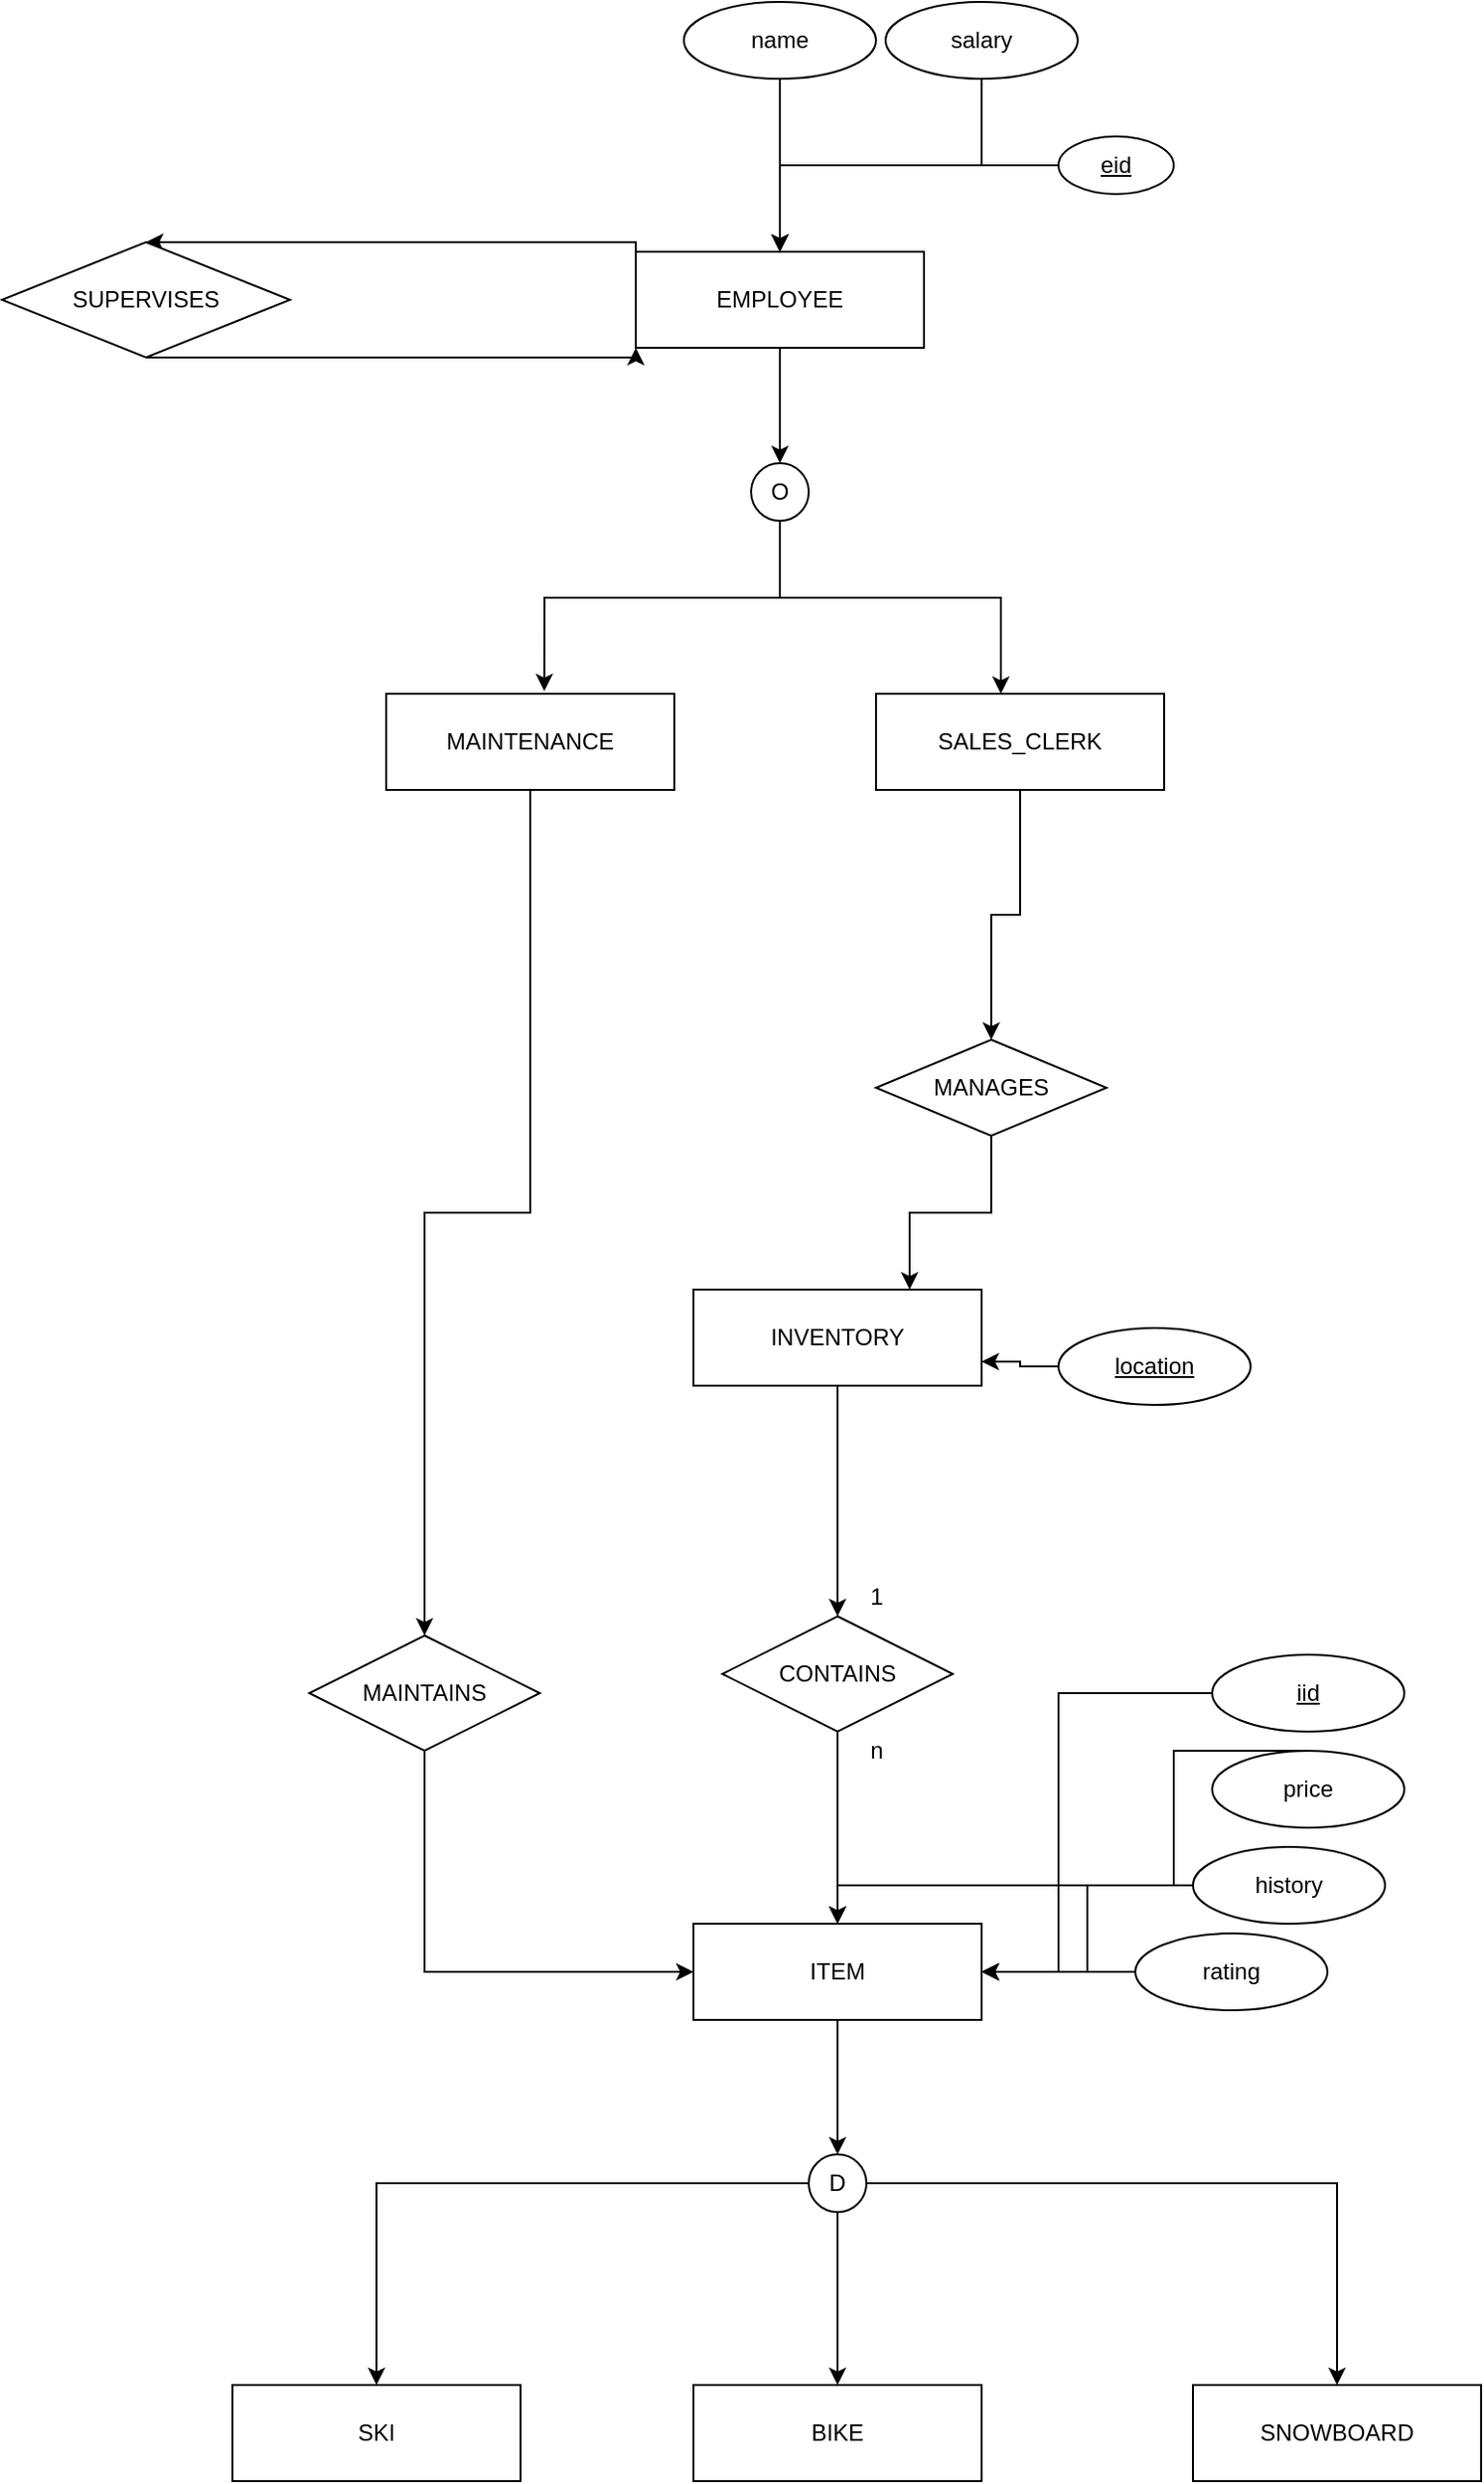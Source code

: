 <mxfile version="21.0.6" type="github">
  <diagram id="R2lEEEUBdFMjLlhIrx00" name="Page-1">
    <mxGraphModel dx="2284" dy="869" grid="1" gridSize="10" guides="1" tooltips="1" connect="1" arrows="1" fold="1" page="1" pageScale="1" pageWidth="850" pageHeight="1100" math="0" shadow="0" extFonts="Permanent Marker^https://fonts.googleapis.com/css?family=Permanent+Marker">
      <root>
        <mxCell id="0" />
        <mxCell id="1" parent="0" />
        <mxCell id="FqAEWOyi9yit1yU_Qe8B-56" style="edgeStyle=orthogonalEdgeStyle;rounded=0;orthogonalLoop=1;jettySize=auto;html=1;exitX=0.5;exitY=1;exitDx=0;exitDy=0;" edge="1" parent="1" source="FqAEWOyi9yit1yU_Qe8B-1" target="FqAEWOyi9yit1yU_Qe8B-50">
          <mxGeometry relative="1" as="geometry" />
        </mxCell>
        <mxCell id="FqAEWOyi9yit1yU_Qe8B-1" value="&lt;div&gt;INVENTORY&lt;/div&gt;" style="whiteSpace=wrap;html=1;align=center;" vertex="1" parent="1">
          <mxGeometry x="-50" y="700" width="150" height="50" as="geometry" />
        </mxCell>
        <mxCell id="FqAEWOyi9yit1yU_Qe8B-5" style="edgeStyle=orthogonalEdgeStyle;rounded=0;orthogonalLoop=1;jettySize=auto;html=1;exitX=0.5;exitY=1;exitDx=0;exitDy=0;" edge="1" parent="1" source="FqAEWOyi9yit1yU_Qe8B-3" target="FqAEWOyi9yit1yU_Qe8B-4">
          <mxGeometry relative="1" as="geometry" />
        </mxCell>
        <mxCell id="FqAEWOyi9yit1yU_Qe8B-69" style="edgeStyle=orthogonalEdgeStyle;rounded=0;orthogonalLoop=1;jettySize=auto;html=1;exitX=0;exitY=0;exitDx=0;exitDy=0;entryX=0.5;entryY=0;entryDx=0;entryDy=0;" edge="1" parent="1" source="FqAEWOyi9yit1yU_Qe8B-3" target="FqAEWOyi9yit1yU_Qe8B-68">
          <mxGeometry relative="1" as="geometry">
            <Array as="points">
              <mxPoint x="-80" y="155" />
            </Array>
          </mxGeometry>
        </mxCell>
        <mxCell id="FqAEWOyi9yit1yU_Qe8B-3" value="EMPLOYEE" style="whiteSpace=wrap;html=1;align=center;" vertex="1" parent="1">
          <mxGeometry x="-80" y="160" width="150" height="50" as="geometry" />
        </mxCell>
        <mxCell id="FqAEWOyi9yit1yU_Qe8B-6" style="edgeStyle=orthogonalEdgeStyle;rounded=0;orthogonalLoop=1;jettySize=auto;html=1;exitX=0.5;exitY=1;exitDx=0;exitDy=0;entryX=0.549;entryY=-0.028;entryDx=0;entryDy=0;entryPerimeter=0;" edge="1" parent="1" source="FqAEWOyi9yit1yU_Qe8B-4" target="FqAEWOyi9yit1yU_Qe8B-7">
          <mxGeometry relative="1" as="geometry">
            <mxPoint x="-120" y="350" as="targetPoint" />
            <Array as="points">
              <mxPoint x="-5" y="340" />
              <mxPoint x="-128" y="340" />
            </Array>
          </mxGeometry>
        </mxCell>
        <mxCell id="FqAEWOyi9yit1yU_Qe8B-4" value="O" style="ellipse;whiteSpace=wrap;html=1;" vertex="1" parent="1">
          <mxGeometry x="-20" y="270" width="30" height="30" as="geometry" />
        </mxCell>
        <mxCell id="FqAEWOyi9yit1yU_Qe8B-60" style="edgeStyle=orthogonalEdgeStyle;rounded=0;orthogonalLoop=1;jettySize=auto;html=1;exitX=0.5;exitY=1;exitDx=0;exitDy=0;entryX=0.5;entryY=0;entryDx=0;entryDy=0;" edge="1" parent="1" source="FqAEWOyi9yit1yU_Qe8B-7" target="FqAEWOyi9yit1yU_Qe8B-58">
          <mxGeometry relative="1" as="geometry" />
        </mxCell>
        <mxCell id="FqAEWOyi9yit1yU_Qe8B-7" value="MAINTENANCE" style="whiteSpace=wrap;html=1;align=center;" vertex="1" parent="1">
          <mxGeometry x="-210" y="390" width="150" height="50" as="geometry" />
        </mxCell>
        <mxCell id="FqAEWOyi9yit1yU_Qe8B-61" style="edgeStyle=orthogonalEdgeStyle;rounded=0;orthogonalLoop=1;jettySize=auto;html=1;exitX=0.5;exitY=1;exitDx=0;exitDy=0;entryX=0.5;entryY=0;entryDx=0;entryDy=0;" edge="1" parent="1" source="FqAEWOyi9yit1yU_Qe8B-8" target="FqAEWOyi9yit1yU_Qe8B-20">
          <mxGeometry relative="1" as="geometry" />
        </mxCell>
        <mxCell id="FqAEWOyi9yit1yU_Qe8B-8" value="SALES_CLERK" style="whiteSpace=wrap;html=1;align=center;" vertex="1" parent="1">
          <mxGeometry x="45" y="390" width="150" height="50" as="geometry" />
        </mxCell>
        <mxCell id="FqAEWOyi9yit1yU_Qe8B-9" style="edgeStyle=orthogonalEdgeStyle;rounded=0;orthogonalLoop=1;jettySize=auto;html=1;exitX=0.5;exitY=1;exitDx=0;exitDy=0;" edge="1" parent="1" source="FqAEWOyi9yit1yU_Qe8B-4" target="FqAEWOyi9yit1yU_Qe8B-8">
          <mxGeometry relative="1" as="geometry">
            <mxPoint x="90" y="390" as="targetPoint" />
            <mxPoint x="23" y="330" as="sourcePoint" />
            <Array as="points">
              <mxPoint x="-5" y="340" />
              <mxPoint x="110" y="340" />
            </Array>
          </mxGeometry>
        </mxCell>
        <mxCell id="FqAEWOyi9yit1yU_Qe8B-11" value="" style="edgeStyle=orthogonalEdgeStyle;rounded=0;orthogonalLoop=1;jettySize=auto;html=1;" edge="1" parent="1" source="FqAEWOyi9yit1yU_Qe8B-10" target="FqAEWOyi9yit1yU_Qe8B-3">
          <mxGeometry relative="1" as="geometry" />
        </mxCell>
        <mxCell id="FqAEWOyi9yit1yU_Qe8B-10" value="&lt;u&gt;eid&lt;/u&gt;" style="ellipse;whiteSpace=wrap;html=1;align=center;" vertex="1" parent="1">
          <mxGeometry x="140" y="100" width="60" height="30" as="geometry" />
        </mxCell>
        <mxCell id="FqAEWOyi9yit1yU_Qe8B-13" value="" style="edgeStyle=orthogonalEdgeStyle;rounded=0;orthogonalLoop=1;jettySize=auto;html=1;" edge="1" parent="1" source="FqAEWOyi9yit1yU_Qe8B-12" target="FqAEWOyi9yit1yU_Qe8B-3">
          <mxGeometry relative="1" as="geometry">
            <Array as="points">
              <mxPoint x="100" y="115" />
              <mxPoint x="-5" y="115" />
            </Array>
          </mxGeometry>
        </mxCell>
        <mxCell id="FqAEWOyi9yit1yU_Qe8B-12" value="salary" style="ellipse;whiteSpace=wrap;html=1;align=center;" vertex="1" parent="1">
          <mxGeometry x="50" y="30" width="100" height="40" as="geometry" />
        </mxCell>
        <mxCell id="FqAEWOyi9yit1yU_Qe8B-19" value="" style="edgeStyle=orthogonalEdgeStyle;rounded=0;orthogonalLoop=1;jettySize=auto;html=1;" edge="1" parent="1" source="FqAEWOyi9yit1yU_Qe8B-14" target="FqAEWOyi9yit1yU_Qe8B-3">
          <mxGeometry relative="1" as="geometry" />
        </mxCell>
        <mxCell id="FqAEWOyi9yit1yU_Qe8B-14" value="name" style="ellipse;whiteSpace=wrap;html=1;align=center;" vertex="1" parent="1">
          <mxGeometry x="-55" y="30" width="100" height="40" as="geometry" />
        </mxCell>
        <mxCell id="FqAEWOyi9yit1yU_Qe8B-62" style="edgeStyle=orthogonalEdgeStyle;rounded=0;orthogonalLoop=1;jettySize=auto;html=1;exitX=0.5;exitY=1;exitDx=0;exitDy=0;entryX=0.75;entryY=0;entryDx=0;entryDy=0;" edge="1" parent="1" source="FqAEWOyi9yit1yU_Qe8B-20" target="FqAEWOyi9yit1yU_Qe8B-1">
          <mxGeometry relative="1" as="geometry" />
        </mxCell>
        <mxCell id="FqAEWOyi9yit1yU_Qe8B-20" value="MANAGES" style="shape=rhombus;perimeter=rhombusPerimeter;whiteSpace=wrap;html=1;align=center;" vertex="1" parent="1">
          <mxGeometry x="45" y="570" width="120" height="50" as="geometry" />
        </mxCell>
        <mxCell id="FqAEWOyi9yit1yU_Qe8B-39" value="" style="edgeStyle=orthogonalEdgeStyle;rounded=0;orthogonalLoop=1;jettySize=auto;html=1;" edge="1" parent="1" source="FqAEWOyi9yit1yU_Qe8B-25" target="FqAEWOyi9yit1yU_Qe8B-38">
          <mxGeometry relative="1" as="geometry" />
        </mxCell>
        <mxCell id="FqAEWOyi9yit1yU_Qe8B-25" value="ITEM" style="whiteSpace=wrap;html=1;align=center;" vertex="1" parent="1">
          <mxGeometry x="-50" y="1030" width="150" height="50" as="geometry" />
        </mxCell>
        <mxCell id="FqAEWOyi9yit1yU_Qe8B-30" value="" style="edgeStyle=orthogonalEdgeStyle;rounded=0;orthogonalLoop=1;jettySize=auto;html=1;" edge="1" parent="1" source="FqAEWOyi9yit1yU_Qe8B-27" target="FqAEWOyi9yit1yU_Qe8B-25">
          <mxGeometry relative="1" as="geometry">
            <Array as="points">
              <mxPoint x="200" y="940" />
              <mxPoint x="200" y="1010" />
              <mxPoint x="25" y="1010" />
            </Array>
          </mxGeometry>
        </mxCell>
        <mxCell id="FqAEWOyi9yit1yU_Qe8B-27" value="&lt;div&gt;price&lt;/div&gt;" style="ellipse;whiteSpace=wrap;html=1;align=center;" vertex="1" parent="1">
          <mxGeometry x="220" y="940" width="100" height="40" as="geometry" />
        </mxCell>
        <mxCell id="FqAEWOyi9yit1yU_Qe8B-31" value="" style="edgeStyle=orthogonalEdgeStyle;rounded=0;orthogonalLoop=1;jettySize=auto;html=1;" edge="1" parent="1" source="FqAEWOyi9yit1yU_Qe8B-28" target="FqAEWOyi9yit1yU_Qe8B-25">
          <mxGeometry relative="1" as="geometry" />
        </mxCell>
        <mxCell id="FqAEWOyi9yit1yU_Qe8B-28" value="history" style="ellipse;whiteSpace=wrap;html=1;align=center;" vertex="1" parent="1">
          <mxGeometry x="210" y="990" width="100" height="40" as="geometry" />
        </mxCell>
        <mxCell id="FqAEWOyi9yit1yU_Qe8B-33" value="" style="edgeStyle=orthogonalEdgeStyle;rounded=0;orthogonalLoop=1;jettySize=auto;html=1;" edge="1" parent="1" source="FqAEWOyi9yit1yU_Qe8B-32" target="FqAEWOyi9yit1yU_Qe8B-25">
          <mxGeometry relative="1" as="geometry">
            <Array as="points">
              <mxPoint x="140" y="910" />
              <mxPoint x="140" y="1055" />
            </Array>
          </mxGeometry>
        </mxCell>
        <mxCell id="FqAEWOyi9yit1yU_Qe8B-32" value="&lt;u&gt;iid&lt;/u&gt;" style="ellipse;whiteSpace=wrap;html=1;align=center;" vertex="1" parent="1">
          <mxGeometry x="220" y="890" width="100" height="40" as="geometry" />
        </mxCell>
        <mxCell id="FqAEWOyi9yit1yU_Qe8B-37" value="" style="edgeStyle=orthogonalEdgeStyle;rounded=0;orthogonalLoop=1;jettySize=auto;html=1;" edge="1" parent="1" source="FqAEWOyi9yit1yU_Qe8B-34" target="FqAEWOyi9yit1yU_Qe8B-25">
          <mxGeometry relative="1" as="geometry" />
        </mxCell>
        <mxCell id="FqAEWOyi9yit1yU_Qe8B-34" value="rating" style="ellipse;whiteSpace=wrap;html=1;align=center;" vertex="1" parent="1">
          <mxGeometry x="180" y="1035" width="100" height="40" as="geometry" />
        </mxCell>
        <mxCell id="FqAEWOyi9yit1yU_Qe8B-47" value="" style="edgeStyle=orthogonalEdgeStyle;rounded=0;orthogonalLoop=1;jettySize=auto;html=1;" edge="1" parent="1" source="FqAEWOyi9yit1yU_Qe8B-38" target="FqAEWOyi9yit1yU_Qe8B-43">
          <mxGeometry relative="1" as="geometry" />
        </mxCell>
        <mxCell id="FqAEWOyi9yit1yU_Qe8B-48" value="" style="edgeStyle=orthogonalEdgeStyle;rounded=0;orthogonalLoop=1;jettySize=auto;html=1;" edge="1" parent="1" source="FqAEWOyi9yit1yU_Qe8B-38" target="FqAEWOyi9yit1yU_Qe8B-42">
          <mxGeometry relative="1" as="geometry" />
        </mxCell>
        <mxCell id="FqAEWOyi9yit1yU_Qe8B-49" value="" style="edgeStyle=orthogonalEdgeStyle;rounded=0;orthogonalLoop=1;jettySize=auto;html=1;" edge="1" parent="1" source="FqAEWOyi9yit1yU_Qe8B-38" target="FqAEWOyi9yit1yU_Qe8B-45">
          <mxGeometry relative="1" as="geometry" />
        </mxCell>
        <mxCell id="FqAEWOyi9yit1yU_Qe8B-38" value="D" style="ellipse;whiteSpace=wrap;html=1;" vertex="1" parent="1">
          <mxGeometry x="10" y="1150" width="30" height="30" as="geometry" />
        </mxCell>
        <mxCell id="FqAEWOyi9yit1yU_Qe8B-42" value="SKI" style="whiteSpace=wrap;html=1;align=center;" vertex="1" parent="1">
          <mxGeometry x="-290" y="1270" width="150" height="50" as="geometry" />
        </mxCell>
        <mxCell id="FqAEWOyi9yit1yU_Qe8B-43" value="BIKE" style="whiteSpace=wrap;html=1;align=center;" vertex="1" parent="1">
          <mxGeometry x="-50" y="1270" width="150" height="50" as="geometry" />
        </mxCell>
        <mxCell id="FqAEWOyi9yit1yU_Qe8B-45" value="SNOWBOARD" style="whiteSpace=wrap;html=1;align=center;" vertex="1" parent="1">
          <mxGeometry x="210" y="1270" width="150" height="50" as="geometry" />
        </mxCell>
        <mxCell id="FqAEWOyi9yit1yU_Qe8B-53" value="" style="edgeStyle=orthogonalEdgeStyle;rounded=0;orthogonalLoop=1;jettySize=auto;html=1;" edge="1" parent="1" source="FqAEWOyi9yit1yU_Qe8B-50" target="FqAEWOyi9yit1yU_Qe8B-25">
          <mxGeometry relative="1" as="geometry" />
        </mxCell>
        <mxCell id="FqAEWOyi9yit1yU_Qe8B-50" value="CONTAINS" style="shape=rhombus;perimeter=rhombusPerimeter;whiteSpace=wrap;html=1;align=center;" vertex="1" parent="1">
          <mxGeometry x="-35" y="870" width="120" height="60" as="geometry" />
        </mxCell>
        <mxCell id="FqAEWOyi9yit1yU_Qe8B-59" style="edgeStyle=orthogonalEdgeStyle;rounded=0;orthogonalLoop=1;jettySize=auto;html=1;exitX=0.5;exitY=1;exitDx=0;exitDy=0;entryX=0;entryY=0.5;entryDx=0;entryDy=0;" edge="1" parent="1" source="FqAEWOyi9yit1yU_Qe8B-58" target="FqAEWOyi9yit1yU_Qe8B-25">
          <mxGeometry relative="1" as="geometry" />
        </mxCell>
        <mxCell id="FqAEWOyi9yit1yU_Qe8B-58" value="MAINTAINS" style="shape=rhombus;perimeter=rhombusPerimeter;whiteSpace=wrap;html=1;align=center;" vertex="1" parent="1">
          <mxGeometry x="-250" y="880" width="120" height="60" as="geometry" />
        </mxCell>
        <mxCell id="FqAEWOyi9yit1yU_Qe8B-64" style="edgeStyle=orthogonalEdgeStyle;rounded=0;orthogonalLoop=1;jettySize=auto;html=1;exitX=0;exitY=0.5;exitDx=0;exitDy=0;entryX=1;entryY=0.75;entryDx=0;entryDy=0;" edge="1" parent="1" source="FqAEWOyi9yit1yU_Qe8B-63" target="FqAEWOyi9yit1yU_Qe8B-1">
          <mxGeometry relative="1" as="geometry" />
        </mxCell>
        <mxCell id="FqAEWOyi9yit1yU_Qe8B-63" value="&lt;u&gt;location&lt;/u&gt;" style="ellipse;whiteSpace=wrap;html=1;align=center;" vertex="1" parent="1">
          <mxGeometry x="140" y="720" width="100" height="40" as="geometry" />
        </mxCell>
        <mxCell id="FqAEWOyi9yit1yU_Qe8B-65" value="1" style="text;html=1;align=center;verticalAlign=middle;resizable=0;points=[];autosize=1;strokeColor=none;fillColor=none;" vertex="1" parent="1">
          <mxGeometry x="30" y="840" width="30" height="40" as="geometry" />
        </mxCell>
        <mxCell id="FqAEWOyi9yit1yU_Qe8B-67" value="n" style="text;html=1;align=center;verticalAlign=middle;resizable=0;points=[];autosize=1;strokeColor=none;fillColor=none;" vertex="1" parent="1">
          <mxGeometry x="30" y="920" width="30" height="40" as="geometry" />
        </mxCell>
        <mxCell id="FqAEWOyi9yit1yU_Qe8B-70" style="edgeStyle=orthogonalEdgeStyle;rounded=0;orthogonalLoop=1;jettySize=auto;html=1;exitX=0.5;exitY=1;exitDx=0;exitDy=0;entryX=0;entryY=1;entryDx=0;entryDy=0;" edge="1" parent="1" source="FqAEWOyi9yit1yU_Qe8B-68" target="FqAEWOyi9yit1yU_Qe8B-3">
          <mxGeometry relative="1" as="geometry">
            <Array as="points">
              <mxPoint x="-80" y="215" />
            </Array>
          </mxGeometry>
        </mxCell>
        <mxCell id="FqAEWOyi9yit1yU_Qe8B-68" value="SUPERVISES" style="shape=rhombus;perimeter=rhombusPerimeter;whiteSpace=wrap;html=1;align=center;" vertex="1" parent="1">
          <mxGeometry x="-410" y="155" width="150" height="60" as="geometry" />
        </mxCell>
      </root>
    </mxGraphModel>
  </diagram>
</mxfile>
